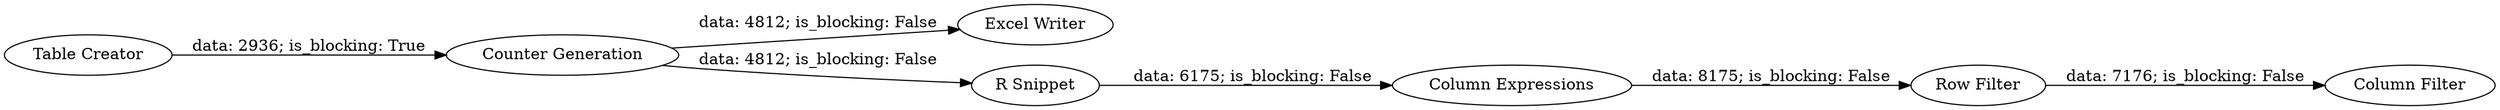 digraph {
	"-1649527884783897643_13" [label="Column Filter"]
	"-1649527884783897643_11" [label="Column Expressions"]
	"-1649527884783897643_10" [label="Excel Writer"]
	"-1649527884783897643_8" [label="Table Creator"]
	"-1649527884783897643_12" [label="Row Filter"]
	"-1649527884783897643_9" [label="R Snippet"]
	"-1649527884783897643_4" [label="Counter Generation"]
	"-1649527884783897643_9" -> "-1649527884783897643_11" [label="data: 6175; is_blocking: False"]
	"-1649527884783897643_4" -> "-1649527884783897643_10" [label="data: 4812; is_blocking: False"]
	"-1649527884783897643_8" -> "-1649527884783897643_4" [label="data: 2936; is_blocking: True"]
	"-1649527884783897643_4" -> "-1649527884783897643_9" [label="data: 4812; is_blocking: False"]
	"-1649527884783897643_12" -> "-1649527884783897643_13" [label="data: 7176; is_blocking: False"]
	"-1649527884783897643_11" -> "-1649527884783897643_12" [label="data: 8175; is_blocking: False"]
	rankdir=LR
}
